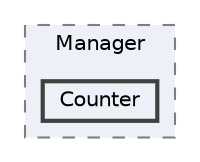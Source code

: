 digraph "101_Management_Common/Manager/Counter"
{
 // LATEX_PDF_SIZE
  bgcolor="transparent";
  edge [fontname=Helvetica,fontsize=10,labelfontname=Helvetica,labelfontsize=10];
  node [fontname=Helvetica,fontsize=10,shape=box,height=0.2,width=0.4];
  compound=true
  subgraph clusterdir_9e398023f8eae82c9a6fe3eb30352ac0 {
    graph [ bgcolor="#edf0f7", pencolor="grey50", label="Manager", fontname=Helvetica,fontsize=10 style="filled,dashed", URL="dir_9e398023f8eae82c9a6fe3eb30352ac0.html",tooltip=""]
  dir_aaf062b67ad210c3a5a996293181cb7a [label="Counter", fillcolor="#edf0f7", color="grey25", style="filled,bold", URL="dir_aaf062b67ad210c3a5a996293181cb7a.html",tooltip=""];
  }
}
